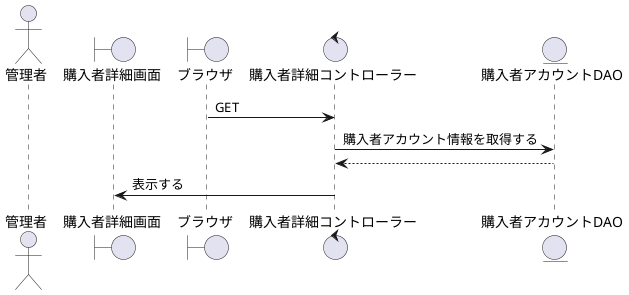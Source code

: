 @startuml 購入者詳細を表示

actor    "管理者" as act
boundary "購入者詳細画面" as Mypage
boundary "ブラウザ" as brz
control  "購入者詳細コントローラー" as Acquisition_c
entity   "購入者アカウントDAO" as Farmer_DAO

'-------------------------------------------------------------------------------------------

brz -> Acquisition_c : GET
Acquisition_c -> Farmer_DAO : 購入者アカウント情報を取得する
Acquisition_c <-- Farmer_DAO
Mypage <- Acquisition_c : 表示する

@enduml